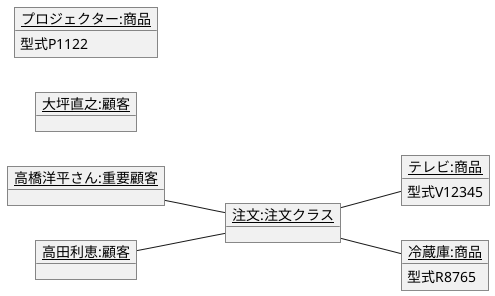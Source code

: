 @startuml
left to right direction
object "<u>高橋洋平さん:重要顧客</u>" as k1 {

}

object "<u>注文:注文クラス</u>" as k2{
}
object "<u>高田利恵:顧客</u>" as k3 {

}
object "<u>大坪直之:顧客</u>" as k4{

}
object "<u>テレビ:商品</u>" as k5{
    型式V12345   
}
object "<u>冷蔵庫:商品</u>" as k6{
    型式R8765
}
object "<u>プロジェクター:商品</u>" as k7{   
    型式P1122
}


k1--k2
k3--k2
k2--k5
k2--k6
@enduml